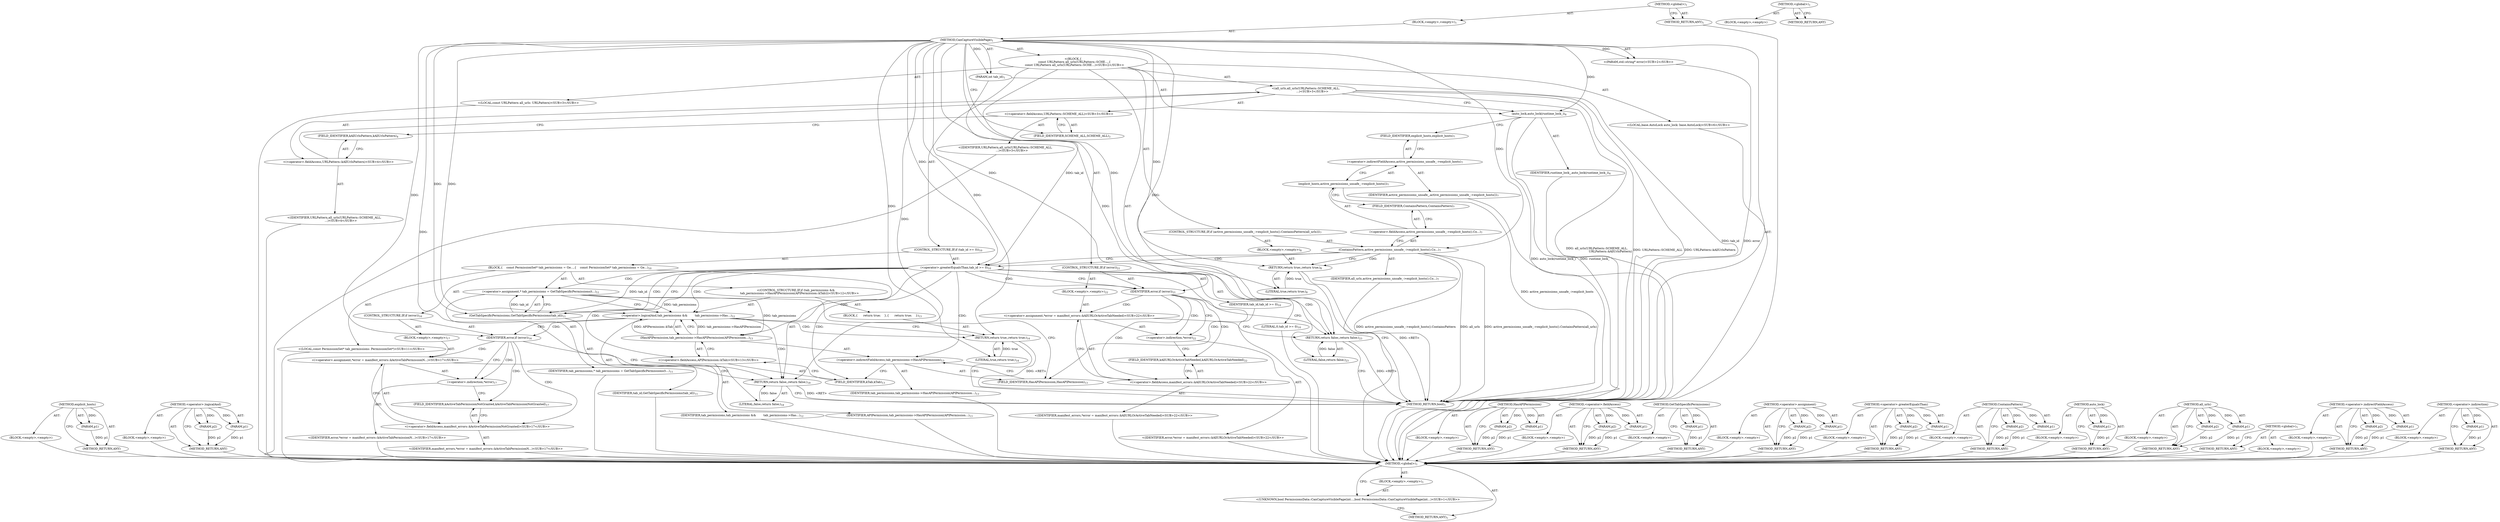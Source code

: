 digraph "&lt;global&gt;" {
vulnerable_126 [label=<(METHOD,explicit_hosts)>];
vulnerable_127 [label=<(PARAM,p1)>];
vulnerable_128 [label=<(BLOCK,&lt;empty&gt;,&lt;empty&gt;)>];
vulnerable_129 [label=<(METHOD_RETURN,ANY)>];
vulnerable_149 [label=<(METHOD,&lt;operator&gt;.logicalAnd)>];
vulnerable_150 [label=<(PARAM,p1)>];
vulnerable_151 [label=<(PARAM,p2)>];
vulnerable_152 [label=<(BLOCK,&lt;empty&gt;,&lt;empty&gt;)>];
vulnerable_153 [label=<(METHOD_RETURN,ANY)>];
vulnerable_6 [label=<(METHOD,&lt;global&gt;)<SUB>1</SUB>>];
vulnerable_7 [label=<(BLOCK,&lt;empty&gt;,&lt;empty&gt;)<SUB>1</SUB>>];
vulnerable_8 [label=<(METHOD,CanCaptureVisiblePage)<SUB>1</SUB>>];
vulnerable_9 [label=<(PARAM,int tab_id)<SUB>1</SUB>>];
vulnerable_10 [label="<(PARAM,std::string* error)<SUB>2</SUB>>"];
vulnerable_11 [label="<(BLOCK,{
   const URLPattern all_urls(URLPattern::SCHE...,{
   const URLPattern all_urls(URLPattern::SCHE...)<SUB>2</SUB>>"];
vulnerable_12 [label="<(LOCAL,const URLPattern all_urls: URLPattern)<SUB>3</SUB>>"];
vulnerable_13 [label="<(all_urls,all_urls(URLPattern::SCHEME_ALL,
              ...)<SUB>3</SUB>>"];
vulnerable_14 [label="<(&lt;operator&gt;.fieldAccess,URLPattern::SCHEME_ALL)<SUB>3</SUB>>"];
vulnerable_15 [label="<(IDENTIFIER,URLPattern,all_urls(URLPattern::SCHEME_ALL,
              ...)<SUB>3</SUB>>"];
vulnerable_16 [label=<(FIELD_IDENTIFIER,SCHEME_ALL,SCHEME_ALL)<SUB>3</SUB>>];
vulnerable_17 [label="<(&lt;operator&gt;.fieldAccess,URLPattern::kAllUrlsPattern)<SUB>4</SUB>>"];
vulnerable_18 [label="<(IDENTIFIER,URLPattern,all_urls(URLPattern::SCHEME_ALL,
              ...)<SUB>4</SUB>>"];
vulnerable_19 [label=<(FIELD_IDENTIFIER,kAllUrlsPattern,kAllUrlsPattern)<SUB>4</SUB>>];
vulnerable_20 [label="<(LOCAL,base.AutoLock auto_lock: base.AutoLock)<SUB>6</SUB>>"];
vulnerable_21 [label=<(auto_lock,auto_lock(runtime_lock_))<SUB>6</SUB>>];
vulnerable_22 [label=<(IDENTIFIER,runtime_lock_,auto_lock(runtime_lock_))<SUB>6</SUB>>];
vulnerable_23 [label=<(CONTROL_STRUCTURE,IF,if (active_permissions_unsafe_-&gt;explicit_hosts().ContainsPattern(all_urls)))<SUB>7</SUB>>];
vulnerable_24 [label=<(ContainsPattern,active_permissions_unsafe_-&gt;explicit_hosts().Co...)<SUB>7</SUB>>];
vulnerable_25 [label=<(&lt;operator&gt;.fieldAccess,active_permissions_unsafe_-&gt;explicit_hosts().Co...)<SUB>7</SUB>>];
vulnerable_26 [label=<(explicit_hosts,active_permissions_unsafe_-&gt;explicit_hosts())<SUB>7</SUB>>];
vulnerable_27 [label=<(&lt;operator&gt;.indirectFieldAccess,active_permissions_unsafe_-&gt;explicit_hosts)<SUB>7</SUB>>];
vulnerable_28 [label=<(IDENTIFIER,active_permissions_unsafe_,active_permissions_unsafe_-&gt;explicit_hosts())<SUB>7</SUB>>];
vulnerable_29 [label=<(FIELD_IDENTIFIER,explicit_hosts,explicit_hosts)<SUB>7</SUB>>];
vulnerable_30 [label=<(FIELD_IDENTIFIER,ContainsPattern,ContainsPattern)<SUB>7</SUB>>];
vulnerable_31 [label=<(IDENTIFIER,all_urls,active_permissions_unsafe_-&gt;explicit_hosts().Co...)<SUB>7</SUB>>];
vulnerable_32 [label=<(BLOCK,&lt;empty&gt;,&lt;empty&gt;)<SUB>8</SUB>>];
vulnerable_33 [label=<(RETURN,return true;,return true;)<SUB>8</SUB>>];
vulnerable_34 [label=<(LITERAL,true,return true;)<SUB>8</SUB>>];
vulnerable_35 [label=<(CONTROL_STRUCTURE,IF,if (tab_id &gt;= 0))<SUB>10</SUB>>];
vulnerable_36 [label=<(&lt;operator&gt;.greaterEqualsThan,tab_id &gt;= 0)<SUB>10</SUB>>];
vulnerable_37 [label=<(IDENTIFIER,tab_id,tab_id &gt;= 0)<SUB>10</SUB>>];
vulnerable_38 [label=<(LITERAL,0,tab_id &gt;= 0)<SUB>10</SUB>>];
vulnerable_39 [label=<(BLOCK,{
    const PermissionSet* tab_permissions = Ge...,{
    const PermissionSet* tab_permissions = Ge...)<SUB>10</SUB>>];
vulnerable_40 [label="<(LOCAL,const PermissionSet* tab_permissions: PermissionSet*)<SUB>11</SUB>>"];
vulnerable_41 [label=<(&lt;operator&gt;.assignment,* tab_permissions = GetTabSpecificPermissions(t...)<SUB>11</SUB>>];
vulnerable_42 [label=<(IDENTIFIER,tab_permissions,* tab_permissions = GetTabSpecificPermissions(t...)<SUB>11</SUB>>];
vulnerable_43 [label=<(GetTabSpecificPermissions,GetTabSpecificPermissions(tab_id))<SUB>11</SUB>>];
vulnerable_44 [label=<(IDENTIFIER,tab_id,GetTabSpecificPermissions(tab_id))<SUB>11</SUB>>];
vulnerable_45 [label="<(CONTROL_STRUCTURE,IF,if (tab_permissions &amp;&amp;
        tab_permissions-&gt;HasAPIPermission(APIPermission::kTab)))<SUB>12</SUB>>"];
vulnerable_46 [label=<(&lt;operator&gt;.logicalAnd,tab_permissions &amp;&amp;
        tab_permissions-&gt;Has...)<SUB>12</SUB>>];
vulnerable_47 [label=<(IDENTIFIER,tab_permissions,tab_permissions &amp;&amp;
        tab_permissions-&gt;Has...)<SUB>12</SUB>>];
vulnerable_48 [label=<(HasAPIPermission,tab_permissions-&gt;HasAPIPermission(APIPermission...)<SUB>13</SUB>>];
vulnerable_49 [label=<(&lt;operator&gt;.indirectFieldAccess,tab_permissions-&gt;HasAPIPermission)<SUB>13</SUB>>];
vulnerable_50 [label=<(IDENTIFIER,tab_permissions,tab_permissions-&gt;HasAPIPermission(APIPermission...)<SUB>13</SUB>>];
vulnerable_51 [label=<(FIELD_IDENTIFIER,HasAPIPermission,HasAPIPermission)<SUB>13</SUB>>];
vulnerable_52 [label="<(&lt;operator&gt;.fieldAccess,APIPermission::kTab)<SUB>13</SUB>>"];
vulnerable_53 [label=<(IDENTIFIER,APIPermission,tab_permissions-&gt;HasAPIPermission(APIPermission...)<SUB>13</SUB>>];
vulnerable_54 [label=<(FIELD_IDENTIFIER,kTab,kTab)<SUB>13</SUB>>];
vulnerable_55 [label=<(BLOCK,{
      return true;
    },{
      return true;
    })<SUB>13</SUB>>];
vulnerable_56 [label=<(RETURN,return true;,return true;)<SUB>14</SUB>>];
vulnerable_57 [label=<(LITERAL,true,return true;)<SUB>14</SUB>>];
vulnerable_58 [label=<(CONTROL_STRUCTURE,IF,if (error))<SUB>16</SUB>>];
vulnerable_59 [label=<(IDENTIFIER,error,if (error))<SUB>16</SUB>>];
vulnerable_60 [label=<(BLOCK,&lt;empty&gt;,&lt;empty&gt;)<SUB>17</SUB>>];
vulnerable_61 [label="<(&lt;operator&gt;.assignment,*error = manifest_errors::kActiveTabPermissionN...)<SUB>17</SUB>>"];
vulnerable_62 [label=<(&lt;operator&gt;.indirection,*error)<SUB>17</SUB>>];
vulnerable_63 [label="<(IDENTIFIER,error,*error = manifest_errors::kActiveTabPermissionN...)<SUB>17</SUB>>"];
vulnerable_64 [label="<(&lt;operator&gt;.fieldAccess,manifest_errors::kActiveTabPermissionNotGranted)<SUB>17</SUB>>"];
vulnerable_65 [label="<(IDENTIFIER,manifest_errors,*error = manifest_errors::kActiveTabPermissionN...)<SUB>17</SUB>>"];
vulnerable_66 [label=<(FIELD_IDENTIFIER,kActiveTabPermissionNotGranted,kActiveTabPermissionNotGranted)<SUB>17</SUB>>];
vulnerable_67 [label=<(RETURN,return false;,return false;)<SUB>18</SUB>>];
vulnerable_68 [label=<(LITERAL,false,return false;)<SUB>18</SUB>>];
vulnerable_69 [label=<(CONTROL_STRUCTURE,IF,if (error))<SUB>21</SUB>>];
vulnerable_70 [label=<(IDENTIFIER,error,if (error))<SUB>21</SUB>>];
vulnerable_71 [label=<(BLOCK,&lt;empty&gt;,&lt;empty&gt;)<SUB>22</SUB>>];
vulnerable_72 [label="<(&lt;operator&gt;.assignment,*error = manifest_errors::kAllURLOrActiveTabNeeded)<SUB>22</SUB>>"];
vulnerable_73 [label=<(&lt;operator&gt;.indirection,*error)<SUB>22</SUB>>];
vulnerable_74 [label="<(IDENTIFIER,error,*error = manifest_errors::kAllURLOrActiveTabNeeded)<SUB>22</SUB>>"];
vulnerable_75 [label="<(&lt;operator&gt;.fieldAccess,manifest_errors::kAllURLOrActiveTabNeeded)<SUB>22</SUB>>"];
vulnerable_76 [label="<(IDENTIFIER,manifest_errors,*error = manifest_errors::kAllURLOrActiveTabNeeded)<SUB>22</SUB>>"];
vulnerable_77 [label=<(FIELD_IDENTIFIER,kAllURLOrActiveTabNeeded,kAllURLOrActiveTabNeeded)<SUB>22</SUB>>];
vulnerable_78 [label=<(RETURN,return false;,return false;)<SUB>23</SUB>>];
vulnerable_79 [label=<(LITERAL,false,return false;)<SUB>23</SUB>>];
vulnerable_80 [label=<(METHOD_RETURN,bool)<SUB>1</SUB>>];
vulnerable_82 [label=<(METHOD_RETURN,ANY)<SUB>1</SUB>>];
vulnerable_154 [label=<(METHOD,HasAPIPermission)>];
vulnerable_155 [label=<(PARAM,p1)>];
vulnerable_156 [label=<(PARAM,p2)>];
vulnerable_157 [label=<(BLOCK,&lt;empty&gt;,&lt;empty&gt;)>];
vulnerable_158 [label=<(METHOD_RETURN,ANY)>];
vulnerable_112 [label=<(METHOD,&lt;operator&gt;.fieldAccess)>];
vulnerable_113 [label=<(PARAM,p1)>];
vulnerable_114 [label=<(PARAM,p2)>];
vulnerable_115 [label=<(BLOCK,&lt;empty&gt;,&lt;empty&gt;)>];
vulnerable_116 [label=<(METHOD_RETURN,ANY)>];
vulnerable_145 [label=<(METHOD,GetTabSpecificPermissions)>];
vulnerable_146 [label=<(PARAM,p1)>];
vulnerable_147 [label=<(BLOCK,&lt;empty&gt;,&lt;empty&gt;)>];
vulnerable_148 [label=<(METHOD_RETURN,ANY)>];
vulnerable_140 [label=<(METHOD,&lt;operator&gt;.assignment)>];
vulnerable_141 [label=<(PARAM,p1)>];
vulnerable_142 [label=<(PARAM,p2)>];
vulnerable_143 [label=<(BLOCK,&lt;empty&gt;,&lt;empty&gt;)>];
vulnerable_144 [label=<(METHOD_RETURN,ANY)>];
vulnerable_135 [label=<(METHOD,&lt;operator&gt;.greaterEqualsThan)>];
vulnerable_136 [label=<(PARAM,p1)>];
vulnerable_137 [label=<(PARAM,p2)>];
vulnerable_138 [label=<(BLOCK,&lt;empty&gt;,&lt;empty&gt;)>];
vulnerable_139 [label=<(METHOD_RETURN,ANY)>];
vulnerable_121 [label=<(METHOD,ContainsPattern)>];
vulnerable_122 [label=<(PARAM,p1)>];
vulnerable_123 [label=<(PARAM,p2)>];
vulnerable_124 [label=<(BLOCK,&lt;empty&gt;,&lt;empty&gt;)>];
vulnerable_125 [label=<(METHOD_RETURN,ANY)>];
vulnerable_117 [label=<(METHOD,auto_lock)>];
vulnerable_118 [label=<(PARAM,p1)>];
vulnerable_119 [label=<(BLOCK,&lt;empty&gt;,&lt;empty&gt;)>];
vulnerable_120 [label=<(METHOD_RETURN,ANY)>];
vulnerable_107 [label=<(METHOD,all_urls)>];
vulnerable_108 [label=<(PARAM,p1)>];
vulnerable_109 [label=<(PARAM,p2)>];
vulnerable_110 [label=<(BLOCK,&lt;empty&gt;,&lt;empty&gt;)>];
vulnerable_111 [label=<(METHOD_RETURN,ANY)>];
vulnerable_101 [label=<(METHOD,&lt;global&gt;)<SUB>1</SUB>>];
vulnerable_102 [label=<(BLOCK,&lt;empty&gt;,&lt;empty&gt;)>];
vulnerable_103 [label=<(METHOD_RETURN,ANY)>];
vulnerable_130 [label=<(METHOD,&lt;operator&gt;.indirectFieldAccess)>];
vulnerable_131 [label=<(PARAM,p1)>];
vulnerable_132 [label=<(PARAM,p2)>];
vulnerable_133 [label=<(BLOCK,&lt;empty&gt;,&lt;empty&gt;)>];
vulnerable_134 [label=<(METHOD_RETURN,ANY)>];
vulnerable_159 [label=<(METHOD,&lt;operator&gt;.indirection)>];
vulnerable_160 [label=<(PARAM,p1)>];
vulnerable_161 [label=<(BLOCK,&lt;empty&gt;,&lt;empty&gt;)>];
vulnerable_162 [label=<(METHOD_RETURN,ANY)>];
fixed_6 [label=<(METHOD,&lt;global&gt;)<SUB>1</SUB>>];
fixed_7 [label=<(BLOCK,&lt;empty&gt;,&lt;empty&gt;)<SUB>1</SUB>>];
fixed_8 [label="<(UNKNOWN,bool PermissionsData::CanCaptureVisiblePage(int...,bool PermissionsData::CanCaptureVisiblePage(int...)<SUB>1</SUB>>"];
fixed_9 [label=<(METHOD_RETURN,ANY)<SUB>1</SUB>>];
fixed_14 [label=<(METHOD,&lt;global&gt;)<SUB>1</SUB>>];
fixed_15 [label=<(BLOCK,&lt;empty&gt;,&lt;empty&gt;)>];
fixed_16 [label=<(METHOD_RETURN,ANY)>];
vulnerable_126 -> vulnerable_127  [key=0, label="AST: "];
vulnerable_126 -> vulnerable_127  [key=1, label="DDG: "];
vulnerable_126 -> vulnerable_128  [key=0, label="AST: "];
vulnerable_126 -> vulnerable_129  [key=0, label="AST: "];
vulnerable_126 -> vulnerable_129  [key=1, label="CFG: "];
vulnerable_127 -> vulnerable_129  [key=0, label="DDG: p1"];
vulnerable_128 -> fixed_6  [key=0];
vulnerable_129 -> fixed_6  [key=0];
vulnerable_149 -> vulnerable_150  [key=0, label="AST: "];
vulnerable_149 -> vulnerable_150  [key=1, label="DDG: "];
vulnerable_149 -> vulnerable_152  [key=0, label="AST: "];
vulnerable_149 -> vulnerable_151  [key=0, label="AST: "];
vulnerable_149 -> vulnerable_151  [key=1, label="DDG: "];
vulnerable_149 -> vulnerable_153  [key=0, label="AST: "];
vulnerable_149 -> vulnerable_153  [key=1, label="CFG: "];
vulnerable_150 -> vulnerable_153  [key=0, label="DDG: p1"];
vulnerable_151 -> vulnerable_153  [key=0, label="DDG: p2"];
vulnerable_152 -> fixed_6  [key=0];
vulnerable_153 -> fixed_6  [key=0];
vulnerable_6 -> vulnerable_7  [key=0, label="AST: "];
vulnerable_6 -> vulnerable_82  [key=0, label="AST: "];
vulnerable_6 -> vulnerable_82  [key=1, label="CFG: "];
vulnerable_7 -> vulnerable_8  [key=0, label="AST: "];
vulnerable_8 -> vulnerable_9  [key=0, label="AST: "];
vulnerable_8 -> vulnerable_9  [key=1, label="DDG: "];
vulnerable_8 -> vulnerable_10  [key=0, label="AST: "];
vulnerable_8 -> vulnerable_10  [key=1, label="DDG: "];
vulnerable_8 -> vulnerable_11  [key=0, label="AST: "];
vulnerable_8 -> vulnerable_80  [key=0, label="AST: "];
vulnerable_8 -> vulnerable_16  [key=0, label="CFG: "];
vulnerable_8 -> vulnerable_78  [key=0, label="DDG: "];
vulnerable_8 -> vulnerable_21  [key=0, label="DDG: "];
vulnerable_8 -> vulnerable_70  [key=0, label="DDG: "];
vulnerable_8 -> vulnerable_79  [key=0, label="DDG: "];
vulnerable_8 -> vulnerable_24  [key=0, label="DDG: "];
vulnerable_8 -> vulnerable_33  [key=0, label="DDG: "];
vulnerable_8 -> vulnerable_36  [key=0, label="DDG: "];
vulnerable_8 -> vulnerable_67  [key=0, label="DDG: "];
vulnerable_8 -> vulnerable_34  [key=0, label="DDG: "];
vulnerable_8 -> vulnerable_59  [key=0, label="DDG: "];
vulnerable_8 -> vulnerable_68  [key=0, label="DDG: "];
vulnerable_8 -> vulnerable_43  [key=0, label="DDG: "];
vulnerable_8 -> vulnerable_46  [key=0, label="DDG: "];
vulnerable_8 -> vulnerable_56  [key=0, label="DDG: "];
vulnerable_8 -> vulnerable_57  [key=0, label="DDG: "];
vulnerable_9 -> vulnerable_80  [key=0, label="DDG: tab_id"];
vulnerable_9 -> vulnerable_36  [key=0, label="DDG: tab_id"];
vulnerable_10 -> vulnerable_80  [key=0, label="DDG: error"];
vulnerable_11 -> vulnerable_12  [key=0, label="AST: "];
vulnerable_11 -> vulnerable_13  [key=0, label="AST: "];
vulnerable_11 -> vulnerable_20  [key=0, label="AST: "];
vulnerable_11 -> vulnerable_21  [key=0, label="AST: "];
vulnerable_11 -> vulnerable_23  [key=0, label="AST: "];
vulnerable_11 -> vulnerable_35  [key=0, label="AST: "];
vulnerable_11 -> vulnerable_69  [key=0, label="AST: "];
vulnerable_11 -> vulnerable_78  [key=0, label="AST: "];
vulnerable_12 -> fixed_6  [key=0];
vulnerable_13 -> vulnerable_14  [key=0, label="AST: "];
vulnerable_13 -> vulnerable_17  [key=0, label="AST: "];
vulnerable_13 -> vulnerable_21  [key=0, label="CFG: "];
vulnerable_13 -> vulnerable_80  [key=0, label="DDG: URLPattern::SCHEME_ALL"];
vulnerable_13 -> vulnerable_80  [key=1, label="DDG: URLPattern::kAllUrlsPattern"];
vulnerable_13 -> vulnerable_80  [key=2, label="DDG: all_urls(URLPattern::SCHEME_ALL,
                             URLPattern::kAllUrlsPattern)"];
vulnerable_14 -> vulnerable_15  [key=0, label="AST: "];
vulnerable_14 -> vulnerable_16  [key=0, label="AST: "];
vulnerable_14 -> vulnerable_19  [key=0, label="CFG: "];
vulnerable_15 -> fixed_6  [key=0];
vulnerable_16 -> vulnerable_14  [key=0, label="CFG: "];
vulnerable_17 -> vulnerable_18  [key=0, label="AST: "];
vulnerable_17 -> vulnerable_19  [key=0, label="AST: "];
vulnerable_17 -> vulnerable_13  [key=0, label="CFG: "];
vulnerable_18 -> fixed_6  [key=0];
vulnerable_19 -> vulnerable_17  [key=0, label="CFG: "];
vulnerable_20 -> fixed_6  [key=0];
vulnerable_21 -> vulnerable_22  [key=0, label="AST: "];
vulnerable_21 -> vulnerable_29  [key=0, label="CFG: "];
vulnerable_21 -> vulnerable_80  [key=0, label="DDG: auto_lock(runtime_lock_)"];
vulnerable_21 -> vulnerable_80  [key=1, label="DDG: runtime_lock_"];
vulnerable_22 -> fixed_6  [key=0];
vulnerable_23 -> vulnerable_24  [key=0, label="AST: "];
vulnerable_23 -> vulnerable_32  [key=0, label="AST: "];
vulnerable_24 -> vulnerable_25  [key=0, label="AST: "];
vulnerable_24 -> vulnerable_31  [key=0, label="AST: "];
vulnerable_24 -> vulnerable_33  [key=0, label="CFG: "];
vulnerable_24 -> vulnerable_33  [key=1, label="CDG: "];
vulnerable_24 -> vulnerable_36  [key=0, label="CFG: "];
vulnerable_24 -> vulnerable_36  [key=1, label="CDG: "];
vulnerable_24 -> vulnerable_80  [key=0, label="DDG: active_permissions_unsafe_-&gt;explicit_hosts().ContainsPattern"];
vulnerable_24 -> vulnerable_80  [key=1, label="DDG: all_urls"];
vulnerable_24 -> vulnerable_80  [key=2, label="DDG: active_permissions_unsafe_-&gt;explicit_hosts().ContainsPattern(all_urls)"];
vulnerable_25 -> vulnerable_26  [key=0, label="AST: "];
vulnerable_25 -> vulnerable_30  [key=0, label="AST: "];
vulnerable_25 -> vulnerable_24  [key=0, label="CFG: "];
vulnerable_26 -> vulnerable_27  [key=0, label="AST: "];
vulnerable_26 -> vulnerable_30  [key=0, label="CFG: "];
vulnerable_26 -> vulnerable_80  [key=0, label="DDG: active_permissions_unsafe_-&gt;explicit_hosts"];
vulnerable_27 -> vulnerable_28  [key=0, label="AST: "];
vulnerable_27 -> vulnerable_29  [key=0, label="AST: "];
vulnerable_27 -> vulnerable_26  [key=0, label="CFG: "];
vulnerable_28 -> fixed_6  [key=0];
vulnerable_29 -> vulnerable_27  [key=0, label="CFG: "];
vulnerable_30 -> vulnerable_25  [key=0, label="CFG: "];
vulnerable_31 -> fixed_6  [key=0];
vulnerable_32 -> vulnerable_33  [key=0, label="AST: "];
vulnerable_33 -> vulnerable_34  [key=0, label="AST: "];
vulnerable_33 -> vulnerable_80  [key=0, label="CFG: "];
vulnerable_33 -> vulnerable_80  [key=1, label="DDG: &lt;RET&gt;"];
vulnerable_34 -> vulnerable_33  [key=0, label="DDG: true"];
vulnerable_35 -> vulnerable_36  [key=0, label="AST: "];
vulnerable_35 -> vulnerable_39  [key=0, label="AST: "];
vulnerable_36 -> vulnerable_37  [key=0, label="AST: "];
vulnerable_36 -> vulnerable_38  [key=0, label="AST: "];
vulnerable_36 -> vulnerable_70  [key=0, label="CFG: "];
vulnerable_36 -> vulnerable_70  [key=1, label="CDG: "];
vulnerable_36 -> vulnerable_43  [key=0, label="CFG: "];
vulnerable_36 -> vulnerable_43  [key=1, label="DDG: tab_id"];
vulnerable_36 -> vulnerable_43  [key=2, label="CDG: "];
vulnerable_36 -> vulnerable_46  [key=0, label="CDG: "];
vulnerable_36 -> vulnerable_41  [key=0, label="CDG: "];
vulnerable_36 -> vulnerable_78  [key=0, label="CDG: "];
vulnerable_36 -> vulnerable_48  [key=0, label="CDG: "];
vulnerable_36 -> vulnerable_49  [key=0, label="CDG: "];
vulnerable_36 -> vulnerable_51  [key=0, label="CDG: "];
vulnerable_36 -> vulnerable_52  [key=0, label="CDG: "];
vulnerable_36 -> vulnerable_54  [key=0, label="CDG: "];
vulnerable_37 -> fixed_6  [key=0];
vulnerable_38 -> fixed_6  [key=0];
vulnerable_39 -> vulnerable_40  [key=0, label="AST: "];
vulnerable_39 -> vulnerable_41  [key=0, label="AST: "];
vulnerable_39 -> vulnerable_45  [key=0, label="AST: "];
vulnerable_39 -> vulnerable_58  [key=0, label="AST: "];
vulnerable_39 -> vulnerable_67  [key=0, label="AST: "];
vulnerable_40 -> fixed_6  [key=0];
vulnerable_41 -> vulnerable_42  [key=0, label="AST: "];
vulnerable_41 -> vulnerable_43  [key=0, label="AST: "];
vulnerable_41 -> vulnerable_46  [key=0, label="CFG: "];
vulnerable_41 -> vulnerable_46  [key=1, label="DDG: tab_permissions"];
vulnerable_41 -> vulnerable_51  [key=0, label="CFG: "];
vulnerable_41 -> vulnerable_48  [key=0, label="DDG: tab_permissions"];
vulnerable_42 -> fixed_6  [key=0];
vulnerable_43 -> vulnerable_44  [key=0, label="AST: "];
vulnerable_43 -> vulnerable_41  [key=0, label="CFG: "];
vulnerable_43 -> vulnerable_41  [key=1, label="DDG: tab_id"];
vulnerable_44 -> fixed_6  [key=0];
vulnerable_45 -> vulnerable_46  [key=0, label="AST: "];
vulnerable_45 -> vulnerable_55  [key=0, label="AST: "];
vulnerable_46 -> vulnerable_47  [key=0, label="AST: "];
vulnerable_46 -> vulnerable_48  [key=0, label="AST: "];
vulnerable_46 -> vulnerable_59  [key=0, label="CFG: "];
vulnerable_46 -> vulnerable_59  [key=1, label="CDG: "];
vulnerable_46 -> vulnerable_56  [key=0, label="CFG: "];
vulnerable_46 -> vulnerable_56  [key=1, label="CDG: "];
vulnerable_46 -> vulnerable_67  [key=0, label="CDG: "];
vulnerable_47 -> fixed_6  [key=0];
vulnerable_48 -> vulnerable_49  [key=0, label="AST: "];
vulnerable_48 -> vulnerable_52  [key=0, label="AST: "];
vulnerable_48 -> vulnerable_46  [key=0, label="CFG: "];
vulnerable_48 -> vulnerable_46  [key=1, label="DDG: tab_permissions-&gt;HasAPIPermission"];
vulnerable_48 -> vulnerable_46  [key=2, label="DDG: APIPermission::kTab"];
vulnerable_49 -> vulnerable_50  [key=0, label="AST: "];
vulnerable_49 -> vulnerable_51  [key=0, label="AST: "];
vulnerable_49 -> vulnerable_54  [key=0, label="CFG: "];
vulnerable_50 -> fixed_6  [key=0];
vulnerable_51 -> vulnerable_49  [key=0, label="CFG: "];
vulnerable_52 -> vulnerable_53  [key=0, label="AST: "];
vulnerable_52 -> vulnerable_54  [key=0, label="AST: "];
vulnerable_52 -> vulnerable_48  [key=0, label="CFG: "];
vulnerable_53 -> fixed_6  [key=0];
vulnerable_54 -> vulnerable_52  [key=0, label="CFG: "];
vulnerable_55 -> vulnerable_56  [key=0, label="AST: "];
vulnerable_56 -> vulnerable_57  [key=0, label="AST: "];
vulnerable_56 -> vulnerable_80  [key=0, label="CFG: "];
vulnerable_56 -> vulnerable_80  [key=1, label="DDG: &lt;RET&gt;"];
vulnerable_57 -> vulnerable_56  [key=0, label="DDG: true"];
vulnerable_58 -> vulnerable_59  [key=0, label="AST: "];
vulnerable_58 -> vulnerable_60  [key=0, label="AST: "];
vulnerable_59 -> vulnerable_62  [key=0, label="CFG: "];
vulnerable_59 -> vulnerable_62  [key=1, label="CDG: "];
vulnerable_59 -> vulnerable_67  [key=0, label="CFG: "];
vulnerable_59 -> vulnerable_61  [key=0, label="CDG: "];
vulnerable_59 -> vulnerable_64  [key=0, label="CDG: "];
vulnerable_59 -> vulnerable_66  [key=0, label="CDG: "];
vulnerable_60 -> vulnerable_61  [key=0, label="AST: "];
vulnerable_61 -> vulnerable_62  [key=0, label="AST: "];
vulnerable_61 -> vulnerable_64  [key=0, label="AST: "];
vulnerable_61 -> vulnerable_67  [key=0, label="CFG: "];
vulnerable_62 -> vulnerable_63  [key=0, label="AST: "];
vulnerable_62 -> vulnerable_66  [key=0, label="CFG: "];
vulnerable_63 -> fixed_6  [key=0];
vulnerable_64 -> vulnerable_65  [key=0, label="AST: "];
vulnerable_64 -> vulnerable_66  [key=0, label="AST: "];
vulnerable_64 -> vulnerable_61  [key=0, label="CFG: "];
vulnerable_65 -> fixed_6  [key=0];
vulnerable_66 -> vulnerable_64  [key=0, label="CFG: "];
vulnerable_67 -> vulnerable_68  [key=0, label="AST: "];
vulnerable_67 -> vulnerable_80  [key=0, label="CFG: "];
vulnerable_67 -> vulnerable_80  [key=1, label="DDG: &lt;RET&gt;"];
vulnerable_68 -> vulnerable_67  [key=0, label="DDG: false"];
vulnerable_69 -> vulnerable_70  [key=0, label="AST: "];
vulnerable_69 -> vulnerable_71  [key=0, label="AST: "];
vulnerable_70 -> vulnerable_73  [key=0, label="CFG: "];
vulnerable_70 -> vulnerable_73  [key=1, label="CDG: "];
vulnerable_70 -> vulnerable_78  [key=0, label="CFG: "];
vulnerable_70 -> vulnerable_77  [key=0, label="CDG: "];
vulnerable_70 -> vulnerable_75  [key=0, label="CDG: "];
vulnerable_70 -> vulnerable_72  [key=0, label="CDG: "];
vulnerable_71 -> vulnerable_72  [key=0, label="AST: "];
vulnerable_72 -> vulnerable_73  [key=0, label="AST: "];
vulnerable_72 -> vulnerable_75  [key=0, label="AST: "];
vulnerable_72 -> vulnerable_78  [key=0, label="CFG: "];
vulnerable_73 -> vulnerable_74  [key=0, label="AST: "];
vulnerable_73 -> vulnerable_77  [key=0, label="CFG: "];
vulnerable_74 -> fixed_6  [key=0];
vulnerable_75 -> vulnerable_76  [key=0, label="AST: "];
vulnerable_75 -> vulnerable_77  [key=0, label="AST: "];
vulnerable_75 -> vulnerable_72  [key=0, label="CFG: "];
vulnerable_76 -> fixed_6  [key=0];
vulnerable_77 -> vulnerable_75  [key=0, label="CFG: "];
vulnerable_78 -> vulnerable_79  [key=0, label="AST: "];
vulnerable_78 -> vulnerable_80  [key=0, label="CFG: "];
vulnerable_78 -> vulnerable_80  [key=1, label="DDG: &lt;RET&gt;"];
vulnerable_79 -> vulnerable_78  [key=0, label="DDG: false"];
vulnerable_80 -> fixed_6  [key=0];
vulnerable_82 -> fixed_6  [key=0];
vulnerable_154 -> vulnerable_155  [key=0, label="AST: "];
vulnerable_154 -> vulnerable_155  [key=1, label="DDG: "];
vulnerable_154 -> vulnerable_157  [key=0, label="AST: "];
vulnerable_154 -> vulnerable_156  [key=0, label="AST: "];
vulnerable_154 -> vulnerable_156  [key=1, label="DDG: "];
vulnerable_154 -> vulnerable_158  [key=0, label="AST: "];
vulnerable_154 -> vulnerable_158  [key=1, label="CFG: "];
vulnerable_155 -> vulnerable_158  [key=0, label="DDG: p1"];
vulnerable_156 -> vulnerable_158  [key=0, label="DDG: p2"];
vulnerable_157 -> fixed_6  [key=0];
vulnerable_158 -> fixed_6  [key=0];
vulnerable_112 -> vulnerable_113  [key=0, label="AST: "];
vulnerable_112 -> vulnerable_113  [key=1, label="DDG: "];
vulnerable_112 -> vulnerable_115  [key=0, label="AST: "];
vulnerable_112 -> vulnerable_114  [key=0, label="AST: "];
vulnerable_112 -> vulnerable_114  [key=1, label="DDG: "];
vulnerable_112 -> vulnerable_116  [key=0, label="AST: "];
vulnerable_112 -> vulnerable_116  [key=1, label="CFG: "];
vulnerable_113 -> vulnerable_116  [key=0, label="DDG: p1"];
vulnerable_114 -> vulnerable_116  [key=0, label="DDG: p2"];
vulnerable_115 -> fixed_6  [key=0];
vulnerable_116 -> fixed_6  [key=0];
vulnerable_145 -> vulnerable_146  [key=0, label="AST: "];
vulnerable_145 -> vulnerable_146  [key=1, label="DDG: "];
vulnerable_145 -> vulnerable_147  [key=0, label="AST: "];
vulnerable_145 -> vulnerable_148  [key=0, label="AST: "];
vulnerable_145 -> vulnerable_148  [key=1, label="CFG: "];
vulnerable_146 -> vulnerable_148  [key=0, label="DDG: p1"];
vulnerable_147 -> fixed_6  [key=0];
vulnerable_148 -> fixed_6  [key=0];
vulnerable_140 -> vulnerable_141  [key=0, label="AST: "];
vulnerable_140 -> vulnerable_141  [key=1, label="DDG: "];
vulnerable_140 -> vulnerable_143  [key=0, label="AST: "];
vulnerable_140 -> vulnerable_142  [key=0, label="AST: "];
vulnerable_140 -> vulnerable_142  [key=1, label="DDG: "];
vulnerable_140 -> vulnerable_144  [key=0, label="AST: "];
vulnerable_140 -> vulnerable_144  [key=1, label="CFG: "];
vulnerable_141 -> vulnerable_144  [key=0, label="DDG: p1"];
vulnerable_142 -> vulnerable_144  [key=0, label="DDG: p2"];
vulnerable_143 -> fixed_6  [key=0];
vulnerable_144 -> fixed_6  [key=0];
vulnerable_135 -> vulnerable_136  [key=0, label="AST: "];
vulnerable_135 -> vulnerable_136  [key=1, label="DDG: "];
vulnerable_135 -> vulnerable_138  [key=0, label="AST: "];
vulnerable_135 -> vulnerable_137  [key=0, label="AST: "];
vulnerable_135 -> vulnerable_137  [key=1, label="DDG: "];
vulnerable_135 -> vulnerable_139  [key=0, label="AST: "];
vulnerable_135 -> vulnerable_139  [key=1, label="CFG: "];
vulnerable_136 -> vulnerable_139  [key=0, label="DDG: p1"];
vulnerable_137 -> vulnerable_139  [key=0, label="DDG: p2"];
vulnerable_138 -> fixed_6  [key=0];
vulnerable_139 -> fixed_6  [key=0];
vulnerable_121 -> vulnerable_122  [key=0, label="AST: "];
vulnerable_121 -> vulnerable_122  [key=1, label="DDG: "];
vulnerable_121 -> vulnerable_124  [key=0, label="AST: "];
vulnerable_121 -> vulnerable_123  [key=0, label="AST: "];
vulnerable_121 -> vulnerable_123  [key=1, label="DDG: "];
vulnerable_121 -> vulnerable_125  [key=0, label="AST: "];
vulnerable_121 -> vulnerable_125  [key=1, label="CFG: "];
vulnerable_122 -> vulnerable_125  [key=0, label="DDG: p1"];
vulnerable_123 -> vulnerable_125  [key=0, label="DDG: p2"];
vulnerable_124 -> fixed_6  [key=0];
vulnerable_125 -> fixed_6  [key=0];
vulnerable_117 -> vulnerable_118  [key=0, label="AST: "];
vulnerable_117 -> vulnerable_118  [key=1, label="DDG: "];
vulnerable_117 -> vulnerable_119  [key=0, label="AST: "];
vulnerable_117 -> vulnerable_120  [key=0, label="AST: "];
vulnerable_117 -> vulnerable_120  [key=1, label="CFG: "];
vulnerable_118 -> vulnerable_120  [key=0, label="DDG: p1"];
vulnerable_119 -> fixed_6  [key=0];
vulnerable_120 -> fixed_6  [key=0];
vulnerable_107 -> vulnerable_108  [key=0, label="AST: "];
vulnerable_107 -> vulnerable_108  [key=1, label="DDG: "];
vulnerable_107 -> vulnerable_110  [key=0, label="AST: "];
vulnerable_107 -> vulnerable_109  [key=0, label="AST: "];
vulnerable_107 -> vulnerable_109  [key=1, label="DDG: "];
vulnerable_107 -> vulnerable_111  [key=0, label="AST: "];
vulnerable_107 -> vulnerable_111  [key=1, label="CFG: "];
vulnerable_108 -> vulnerable_111  [key=0, label="DDG: p1"];
vulnerable_109 -> vulnerable_111  [key=0, label="DDG: p2"];
vulnerable_110 -> fixed_6  [key=0];
vulnerable_111 -> fixed_6  [key=0];
vulnerable_101 -> vulnerable_102  [key=0, label="AST: "];
vulnerable_101 -> vulnerable_103  [key=0, label="AST: "];
vulnerable_101 -> vulnerable_103  [key=1, label="CFG: "];
vulnerable_102 -> fixed_6  [key=0];
vulnerable_103 -> fixed_6  [key=0];
vulnerable_130 -> vulnerable_131  [key=0, label="AST: "];
vulnerable_130 -> vulnerable_131  [key=1, label="DDG: "];
vulnerable_130 -> vulnerable_133  [key=0, label="AST: "];
vulnerable_130 -> vulnerable_132  [key=0, label="AST: "];
vulnerable_130 -> vulnerable_132  [key=1, label="DDG: "];
vulnerable_130 -> vulnerable_134  [key=0, label="AST: "];
vulnerable_130 -> vulnerable_134  [key=1, label="CFG: "];
vulnerable_131 -> vulnerable_134  [key=0, label="DDG: p1"];
vulnerable_132 -> vulnerable_134  [key=0, label="DDG: p2"];
vulnerable_133 -> fixed_6  [key=0];
vulnerable_134 -> fixed_6  [key=0];
vulnerable_159 -> vulnerable_160  [key=0, label="AST: "];
vulnerable_159 -> vulnerable_160  [key=1, label="DDG: "];
vulnerable_159 -> vulnerable_161  [key=0, label="AST: "];
vulnerable_159 -> vulnerable_162  [key=0, label="AST: "];
vulnerable_159 -> vulnerable_162  [key=1, label="CFG: "];
vulnerable_160 -> vulnerable_162  [key=0, label="DDG: p1"];
vulnerable_161 -> fixed_6  [key=0];
vulnerable_162 -> fixed_6  [key=0];
fixed_6 -> fixed_7  [key=0, label="AST: "];
fixed_6 -> fixed_9  [key=0, label="AST: "];
fixed_6 -> fixed_8  [key=0, label="CFG: "];
fixed_7 -> fixed_8  [key=0, label="AST: "];
fixed_8 -> fixed_9  [key=0, label="CFG: "];
fixed_14 -> fixed_15  [key=0, label="AST: "];
fixed_14 -> fixed_16  [key=0, label="AST: "];
fixed_14 -> fixed_16  [key=1, label="CFG: "];
}
